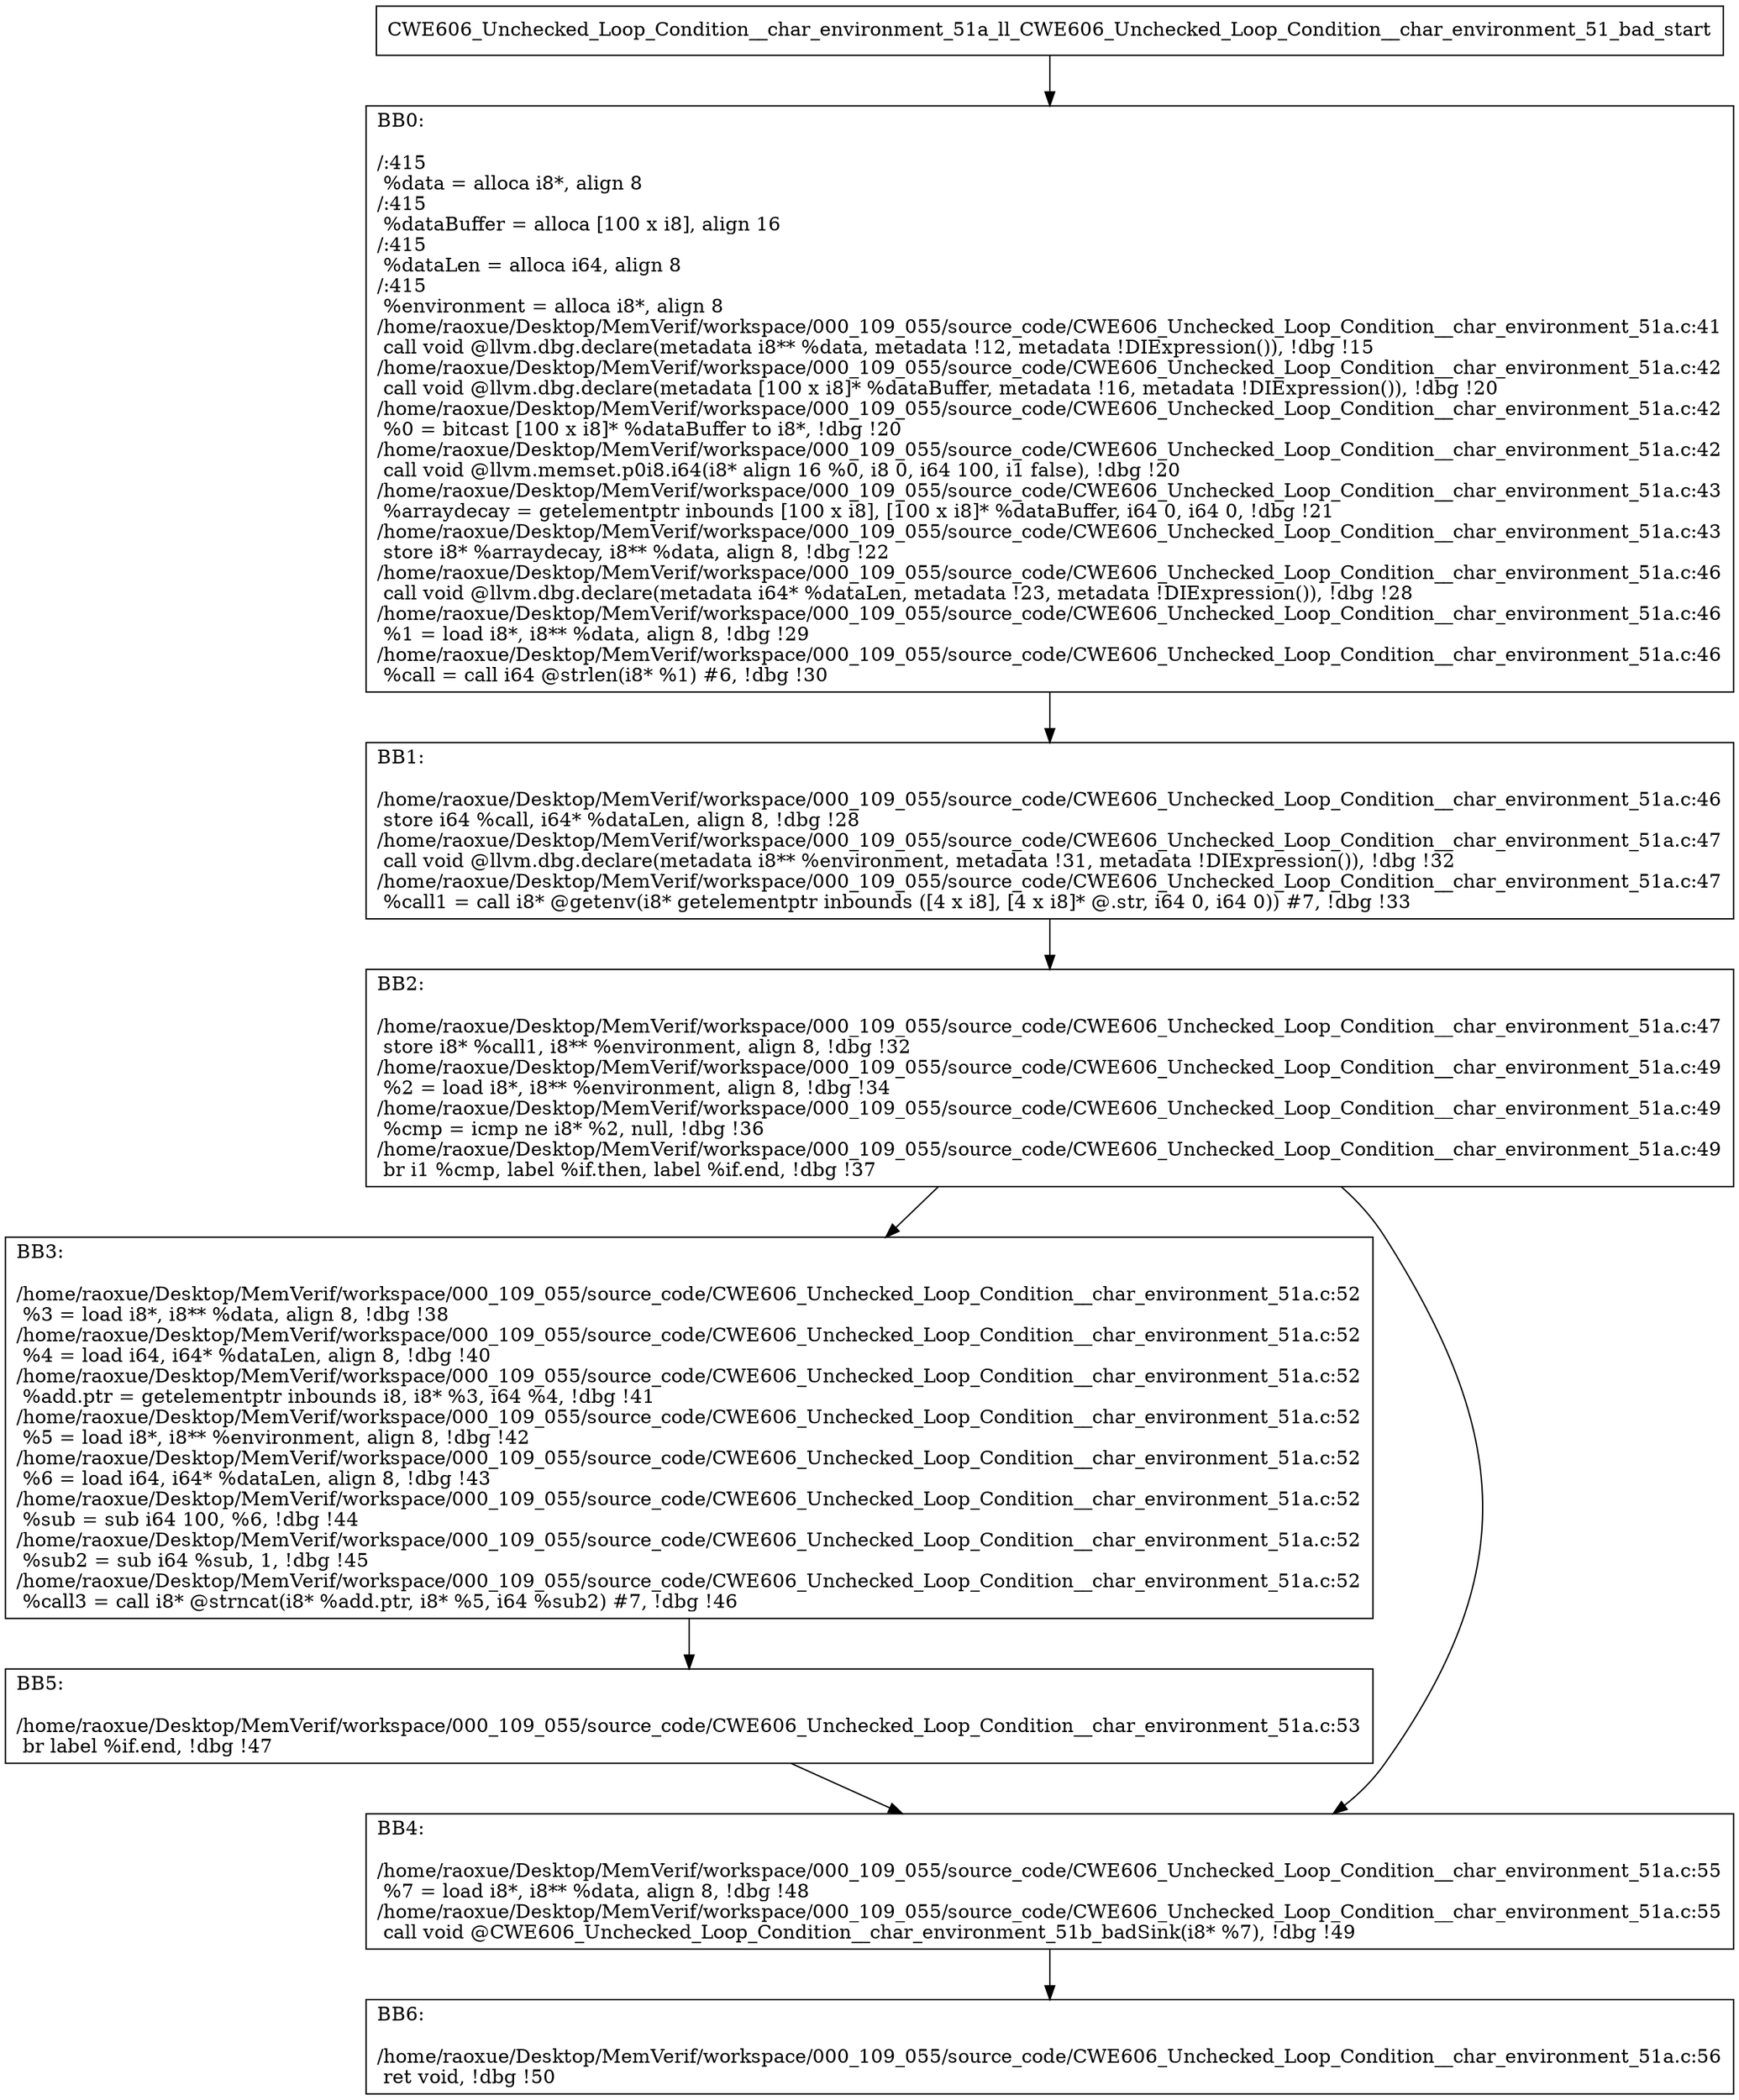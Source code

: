 digraph "CFG for'CWE606_Unchecked_Loop_Condition__char_environment_51a_ll_CWE606_Unchecked_Loop_Condition__char_environment_51_bad' function" {
	BBCWE606_Unchecked_Loop_Condition__char_environment_51a_ll_CWE606_Unchecked_Loop_Condition__char_environment_51_bad_start[shape=record,label="{CWE606_Unchecked_Loop_Condition__char_environment_51a_ll_CWE606_Unchecked_Loop_Condition__char_environment_51_bad_start}"];
	BBCWE606_Unchecked_Loop_Condition__char_environment_51a_ll_CWE606_Unchecked_Loop_Condition__char_environment_51_bad_start-> CWE606_Unchecked_Loop_Condition__char_environment_51a_ll_CWE606_Unchecked_Loop_Condition__char_environment_51_badBB0;
	CWE606_Unchecked_Loop_Condition__char_environment_51a_ll_CWE606_Unchecked_Loop_Condition__char_environment_51_badBB0 [shape=record, label="{BB0:\l\l/:415\l
  %data = alloca i8*, align 8\l
/:415\l
  %dataBuffer = alloca [100 x i8], align 16\l
/:415\l
  %dataLen = alloca i64, align 8\l
/:415\l
  %environment = alloca i8*, align 8\l
/home/raoxue/Desktop/MemVerif/workspace/000_109_055/source_code/CWE606_Unchecked_Loop_Condition__char_environment_51a.c:41\l
  call void @llvm.dbg.declare(metadata i8** %data, metadata !12, metadata !DIExpression()), !dbg !15\l
/home/raoxue/Desktop/MemVerif/workspace/000_109_055/source_code/CWE606_Unchecked_Loop_Condition__char_environment_51a.c:42\l
  call void @llvm.dbg.declare(metadata [100 x i8]* %dataBuffer, metadata !16, metadata !DIExpression()), !dbg !20\l
/home/raoxue/Desktop/MemVerif/workspace/000_109_055/source_code/CWE606_Unchecked_Loop_Condition__char_environment_51a.c:42\l
  %0 = bitcast [100 x i8]* %dataBuffer to i8*, !dbg !20\l
/home/raoxue/Desktop/MemVerif/workspace/000_109_055/source_code/CWE606_Unchecked_Loop_Condition__char_environment_51a.c:42\l
  call void @llvm.memset.p0i8.i64(i8* align 16 %0, i8 0, i64 100, i1 false), !dbg !20\l
/home/raoxue/Desktop/MemVerif/workspace/000_109_055/source_code/CWE606_Unchecked_Loop_Condition__char_environment_51a.c:43\l
  %arraydecay = getelementptr inbounds [100 x i8], [100 x i8]* %dataBuffer, i64 0, i64 0, !dbg !21\l
/home/raoxue/Desktop/MemVerif/workspace/000_109_055/source_code/CWE606_Unchecked_Loop_Condition__char_environment_51a.c:43\l
  store i8* %arraydecay, i8** %data, align 8, !dbg !22\l
/home/raoxue/Desktop/MemVerif/workspace/000_109_055/source_code/CWE606_Unchecked_Loop_Condition__char_environment_51a.c:46\l
  call void @llvm.dbg.declare(metadata i64* %dataLen, metadata !23, metadata !DIExpression()), !dbg !28\l
/home/raoxue/Desktop/MemVerif/workspace/000_109_055/source_code/CWE606_Unchecked_Loop_Condition__char_environment_51a.c:46\l
  %1 = load i8*, i8** %data, align 8, !dbg !29\l
/home/raoxue/Desktop/MemVerif/workspace/000_109_055/source_code/CWE606_Unchecked_Loop_Condition__char_environment_51a.c:46\l
  %call = call i64 @strlen(i8* %1) #6, !dbg !30\l
}"];
	CWE606_Unchecked_Loop_Condition__char_environment_51a_ll_CWE606_Unchecked_Loop_Condition__char_environment_51_badBB0-> CWE606_Unchecked_Loop_Condition__char_environment_51a_ll_CWE606_Unchecked_Loop_Condition__char_environment_51_badBB1;
	CWE606_Unchecked_Loop_Condition__char_environment_51a_ll_CWE606_Unchecked_Loop_Condition__char_environment_51_badBB1 [shape=record, label="{BB1:\l\l/home/raoxue/Desktop/MemVerif/workspace/000_109_055/source_code/CWE606_Unchecked_Loop_Condition__char_environment_51a.c:46\l
  store i64 %call, i64* %dataLen, align 8, !dbg !28\l
/home/raoxue/Desktop/MemVerif/workspace/000_109_055/source_code/CWE606_Unchecked_Loop_Condition__char_environment_51a.c:47\l
  call void @llvm.dbg.declare(metadata i8** %environment, metadata !31, metadata !DIExpression()), !dbg !32\l
/home/raoxue/Desktop/MemVerif/workspace/000_109_055/source_code/CWE606_Unchecked_Loop_Condition__char_environment_51a.c:47\l
  %call1 = call i8* @getenv(i8* getelementptr inbounds ([4 x i8], [4 x i8]* @.str, i64 0, i64 0)) #7, !dbg !33\l
}"];
	CWE606_Unchecked_Loop_Condition__char_environment_51a_ll_CWE606_Unchecked_Loop_Condition__char_environment_51_badBB1-> CWE606_Unchecked_Loop_Condition__char_environment_51a_ll_CWE606_Unchecked_Loop_Condition__char_environment_51_badBB2;
	CWE606_Unchecked_Loop_Condition__char_environment_51a_ll_CWE606_Unchecked_Loop_Condition__char_environment_51_badBB2 [shape=record, label="{BB2:\l\l/home/raoxue/Desktop/MemVerif/workspace/000_109_055/source_code/CWE606_Unchecked_Loop_Condition__char_environment_51a.c:47\l
  store i8* %call1, i8** %environment, align 8, !dbg !32\l
/home/raoxue/Desktop/MemVerif/workspace/000_109_055/source_code/CWE606_Unchecked_Loop_Condition__char_environment_51a.c:49\l
  %2 = load i8*, i8** %environment, align 8, !dbg !34\l
/home/raoxue/Desktop/MemVerif/workspace/000_109_055/source_code/CWE606_Unchecked_Loop_Condition__char_environment_51a.c:49\l
  %cmp = icmp ne i8* %2, null, !dbg !36\l
/home/raoxue/Desktop/MemVerif/workspace/000_109_055/source_code/CWE606_Unchecked_Loop_Condition__char_environment_51a.c:49\l
  br i1 %cmp, label %if.then, label %if.end, !dbg !37\l
}"];
	CWE606_Unchecked_Loop_Condition__char_environment_51a_ll_CWE606_Unchecked_Loop_Condition__char_environment_51_badBB2-> CWE606_Unchecked_Loop_Condition__char_environment_51a_ll_CWE606_Unchecked_Loop_Condition__char_environment_51_badBB3;
	CWE606_Unchecked_Loop_Condition__char_environment_51a_ll_CWE606_Unchecked_Loop_Condition__char_environment_51_badBB2-> CWE606_Unchecked_Loop_Condition__char_environment_51a_ll_CWE606_Unchecked_Loop_Condition__char_environment_51_badBB4;
	CWE606_Unchecked_Loop_Condition__char_environment_51a_ll_CWE606_Unchecked_Loop_Condition__char_environment_51_badBB3 [shape=record, label="{BB3:\l\l/home/raoxue/Desktop/MemVerif/workspace/000_109_055/source_code/CWE606_Unchecked_Loop_Condition__char_environment_51a.c:52\l
  %3 = load i8*, i8** %data, align 8, !dbg !38\l
/home/raoxue/Desktop/MemVerif/workspace/000_109_055/source_code/CWE606_Unchecked_Loop_Condition__char_environment_51a.c:52\l
  %4 = load i64, i64* %dataLen, align 8, !dbg !40\l
/home/raoxue/Desktop/MemVerif/workspace/000_109_055/source_code/CWE606_Unchecked_Loop_Condition__char_environment_51a.c:52\l
  %add.ptr = getelementptr inbounds i8, i8* %3, i64 %4, !dbg !41\l
/home/raoxue/Desktop/MemVerif/workspace/000_109_055/source_code/CWE606_Unchecked_Loop_Condition__char_environment_51a.c:52\l
  %5 = load i8*, i8** %environment, align 8, !dbg !42\l
/home/raoxue/Desktop/MemVerif/workspace/000_109_055/source_code/CWE606_Unchecked_Loop_Condition__char_environment_51a.c:52\l
  %6 = load i64, i64* %dataLen, align 8, !dbg !43\l
/home/raoxue/Desktop/MemVerif/workspace/000_109_055/source_code/CWE606_Unchecked_Loop_Condition__char_environment_51a.c:52\l
  %sub = sub i64 100, %6, !dbg !44\l
/home/raoxue/Desktop/MemVerif/workspace/000_109_055/source_code/CWE606_Unchecked_Loop_Condition__char_environment_51a.c:52\l
  %sub2 = sub i64 %sub, 1, !dbg !45\l
/home/raoxue/Desktop/MemVerif/workspace/000_109_055/source_code/CWE606_Unchecked_Loop_Condition__char_environment_51a.c:52\l
  %call3 = call i8* @strncat(i8* %add.ptr, i8* %5, i64 %sub2) #7, !dbg !46\l
}"];
	CWE606_Unchecked_Loop_Condition__char_environment_51a_ll_CWE606_Unchecked_Loop_Condition__char_environment_51_badBB3-> CWE606_Unchecked_Loop_Condition__char_environment_51a_ll_CWE606_Unchecked_Loop_Condition__char_environment_51_badBB5;
	CWE606_Unchecked_Loop_Condition__char_environment_51a_ll_CWE606_Unchecked_Loop_Condition__char_environment_51_badBB5 [shape=record, label="{BB5:\l\l/home/raoxue/Desktop/MemVerif/workspace/000_109_055/source_code/CWE606_Unchecked_Loop_Condition__char_environment_51a.c:53\l
  br label %if.end, !dbg !47\l
}"];
	CWE606_Unchecked_Loop_Condition__char_environment_51a_ll_CWE606_Unchecked_Loop_Condition__char_environment_51_badBB5-> CWE606_Unchecked_Loop_Condition__char_environment_51a_ll_CWE606_Unchecked_Loop_Condition__char_environment_51_badBB4;
	CWE606_Unchecked_Loop_Condition__char_environment_51a_ll_CWE606_Unchecked_Loop_Condition__char_environment_51_badBB4 [shape=record, label="{BB4:\l\l/home/raoxue/Desktop/MemVerif/workspace/000_109_055/source_code/CWE606_Unchecked_Loop_Condition__char_environment_51a.c:55\l
  %7 = load i8*, i8** %data, align 8, !dbg !48\l
/home/raoxue/Desktop/MemVerif/workspace/000_109_055/source_code/CWE606_Unchecked_Loop_Condition__char_environment_51a.c:55\l
  call void @CWE606_Unchecked_Loop_Condition__char_environment_51b_badSink(i8* %7), !dbg !49\l
}"];
	CWE606_Unchecked_Loop_Condition__char_environment_51a_ll_CWE606_Unchecked_Loop_Condition__char_environment_51_badBB4-> CWE606_Unchecked_Loop_Condition__char_environment_51a_ll_CWE606_Unchecked_Loop_Condition__char_environment_51_badBB6;
	CWE606_Unchecked_Loop_Condition__char_environment_51a_ll_CWE606_Unchecked_Loop_Condition__char_environment_51_badBB6 [shape=record, label="{BB6:\l\l/home/raoxue/Desktop/MemVerif/workspace/000_109_055/source_code/CWE606_Unchecked_Loop_Condition__char_environment_51a.c:56\l
  ret void, !dbg !50\l
}"];
}
